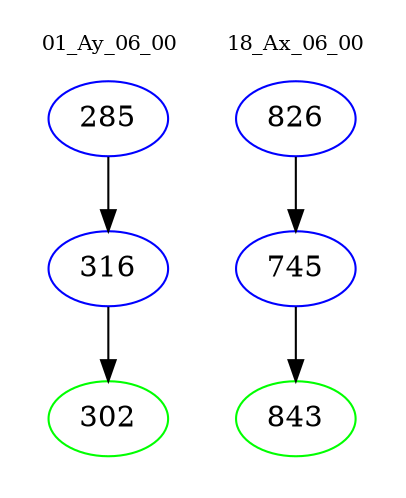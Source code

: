 digraph{
subgraph cluster_0 {
color = white
label = "01_Ay_06_00";
fontsize=10;
T0_285 [label="285", color="blue"]
T0_285 -> T0_316 [color="black"]
T0_316 [label="316", color="blue"]
T0_316 -> T0_302 [color="black"]
T0_302 [label="302", color="green"]
}
subgraph cluster_1 {
color = white
label = "18_Ax_06_00";
fontsize=10;
T1_826 [label="826", color="blue"]
T1_826 -> T1_745 [color="black"]
T1_745 [label="745", color="blue"]
T1_745 -> T1_843 [color="black"]
T1_843 [label="843", color="green"]
}
}
